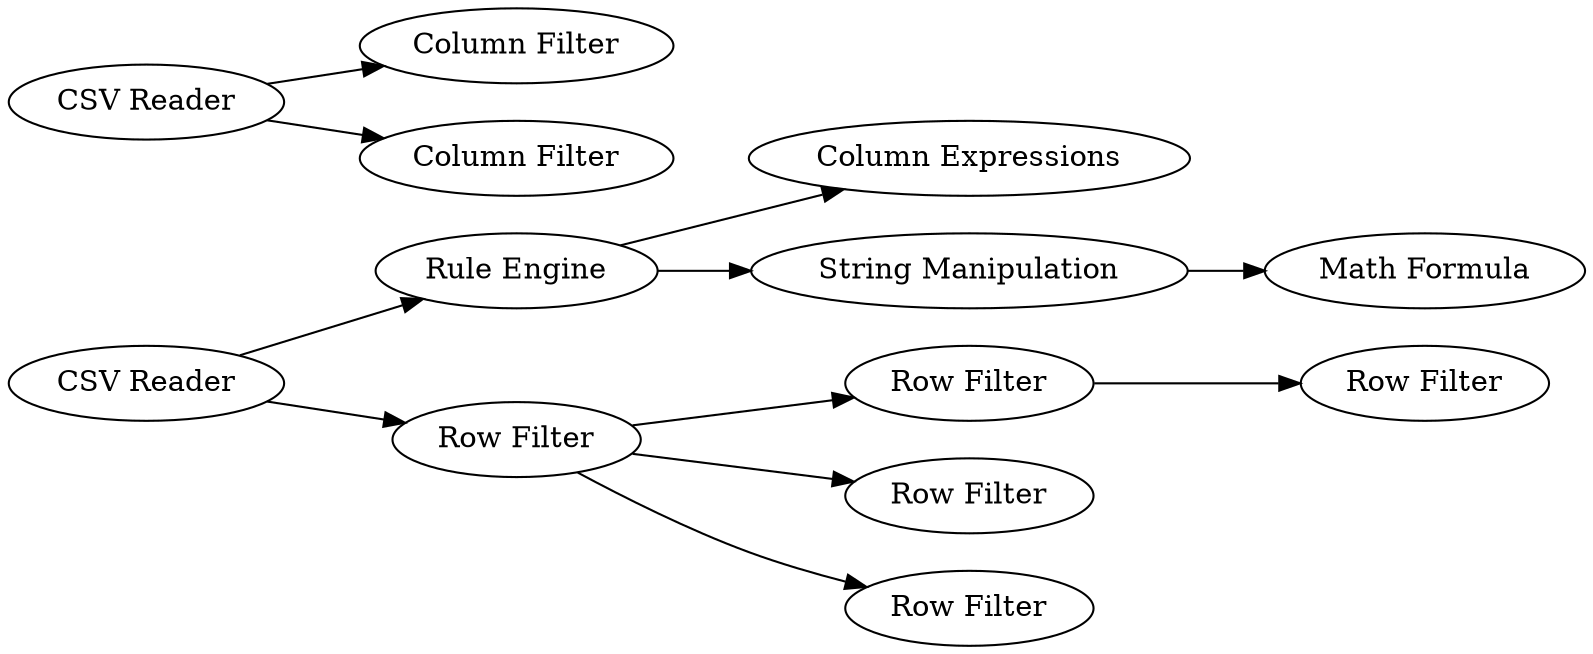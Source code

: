 digraph {
	10 -> 13
	7 -> 8
	1 -> 2
	1 -> 10
	5 -> 6
	11 -> 12
	2 -> 3
	2 -> 5
	10 -> 11
	2 -> 4
	7 -> 9
	5 [label="Row Filter"]
	13 [label="Column Expressions"]
	1 [label="CSV Reader"]
	7 [label="CSV Reader"]
	9 [label="Column Filter"]
	11 [label="String Manipulation"]
	4 [label="Row Filter"]
	6 [label="Row Filter"]
	8 [label="Column Filter"]
	12 [label="Math Formula"]
	3 [label="Row Filter"]
	2 [label="Row Filter"]
	10 [label="Rule Engine"]
	rankdir=LR
}
